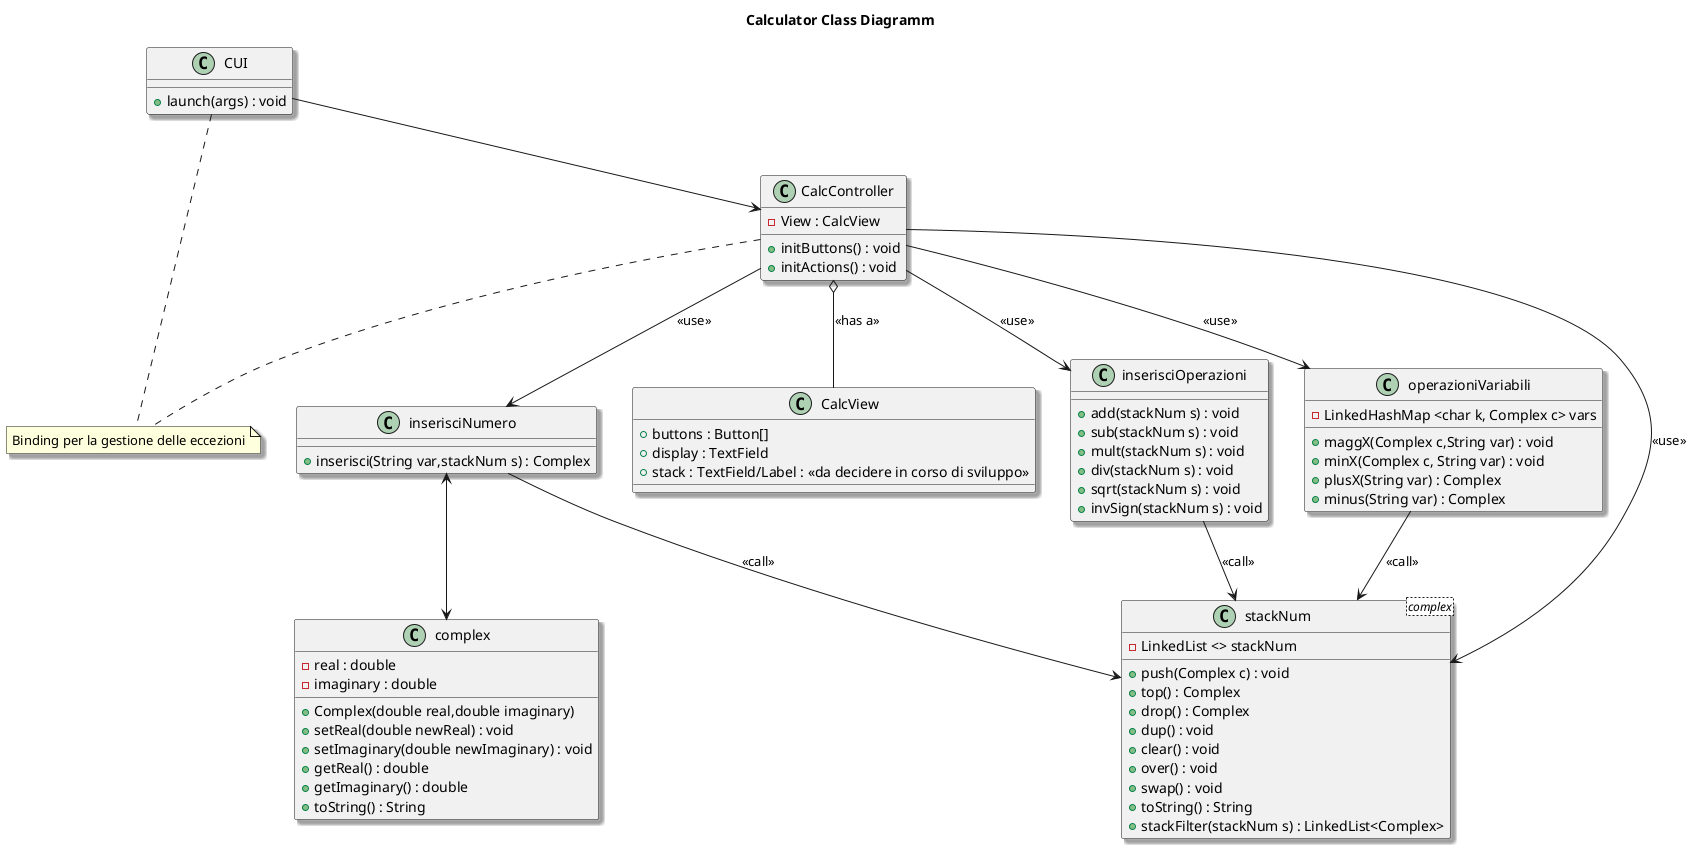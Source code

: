 @startuml classDiagramm
skinparam shadowing true
title Calculator Class Diagramm 

note "Binding per la gestione delle eccezioni" as N1


class stackNum<complex>{
    - LinkedList <> stackNum
    + push(Complex c) : void 
    + top() : Complex
    + drop() : Complex
    + dup() : void
    + clear() : void
    + over() : void
    + swap() : void
    + toString() : String 
    + stackFilter(stackNum s) : LinkedList<Complex>
}



class CUI{
    + launch(args) : void
}

class CalcController{
    - View : CalcView
    + initButtons() : void
    + initActions() : void 
}
class CalcView{
    + buttons : Button[]
    + display : TextField
    + stack : TextField/Label : <<da decidere in corso di sviluppo>> 
}

class inserisciNumero{
    + inserisci(String var,stackNum s) : Complex 
}

class complex{
    - real : double
    - imaginary : double
    + Complex(double real,double imaginary)
    + setReal(double newReal) : void 
    + setImaginary(double newImaginary) : void
    + getReal() : double
    + getImaginary() : double
    + toString() : String
}

class inserisciOperazioni{
    + add(stackNum s) : void
    + sub(stackNum s) : void 
    + mult(stackNum s) : void
    + div(stackNum s) : void
    + sqrt(stackNum s) : void
    + invSign(stackNum s) : void
}

class operazioniVariabili{
    - LinkedHashMap <char k, Complex c> vars
    + maggX(Complex c,String var) : void
    + minX(Complex c, String var) : void
    + plusX(String var) : Complex
    + minus(String var) : Complex
}

CUI --> CalcController

CalcController .. N1
CUI .. N1

CalcController --> inserisciOperazioni : <<use>>
CalcController --> inserisciNumero : <<use>>
CalcController --> stackNum : <<use>>
CalcController --> operazioniVariabili : <<use>>
CalcController o-- CalcView : <<has a>>


inserisciNumero <--> complex


operazioniVariabili --> stackNum : <<call>>
inserisciOperazioni --> stackNum : <<call>>
inserisciNumero --> stackNum : <<call>>



@enduml